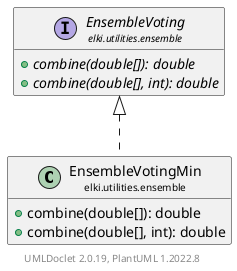 @startuml
    remove .*\.(Instance|Par|Parameterizer|Factory)$
    set namespaceSeparator none
    hide empty fields
    hide empty methods

    class "<size:14>EnsembleVotingMin\n<size:10>elki.utilities.ensemble" as elki.utilities.ensemble.EnsembleVotingMin [[EnsembleVotingMin.html]] {
        +combine(double[]): double
        +combine(double[], int): double
    }

    interface "<size:14>EnsembleVoting\n<size:10>elki.utilities.ensemble" as elki.utilities.ensemble.EnsembleVoting [[EnsembleVoting.html]] {
        {abstract} +combine(double[]): double
        {abstract} +combine(double[], int): double
    }

    elki.utilities.ensemble.EnsembleVoting <|.. elki.utilities.ensemble.EnsembleVotingMin

    center footer UMLDoclet 2.0.19, PlantUML 1.2022.8
@enduml

